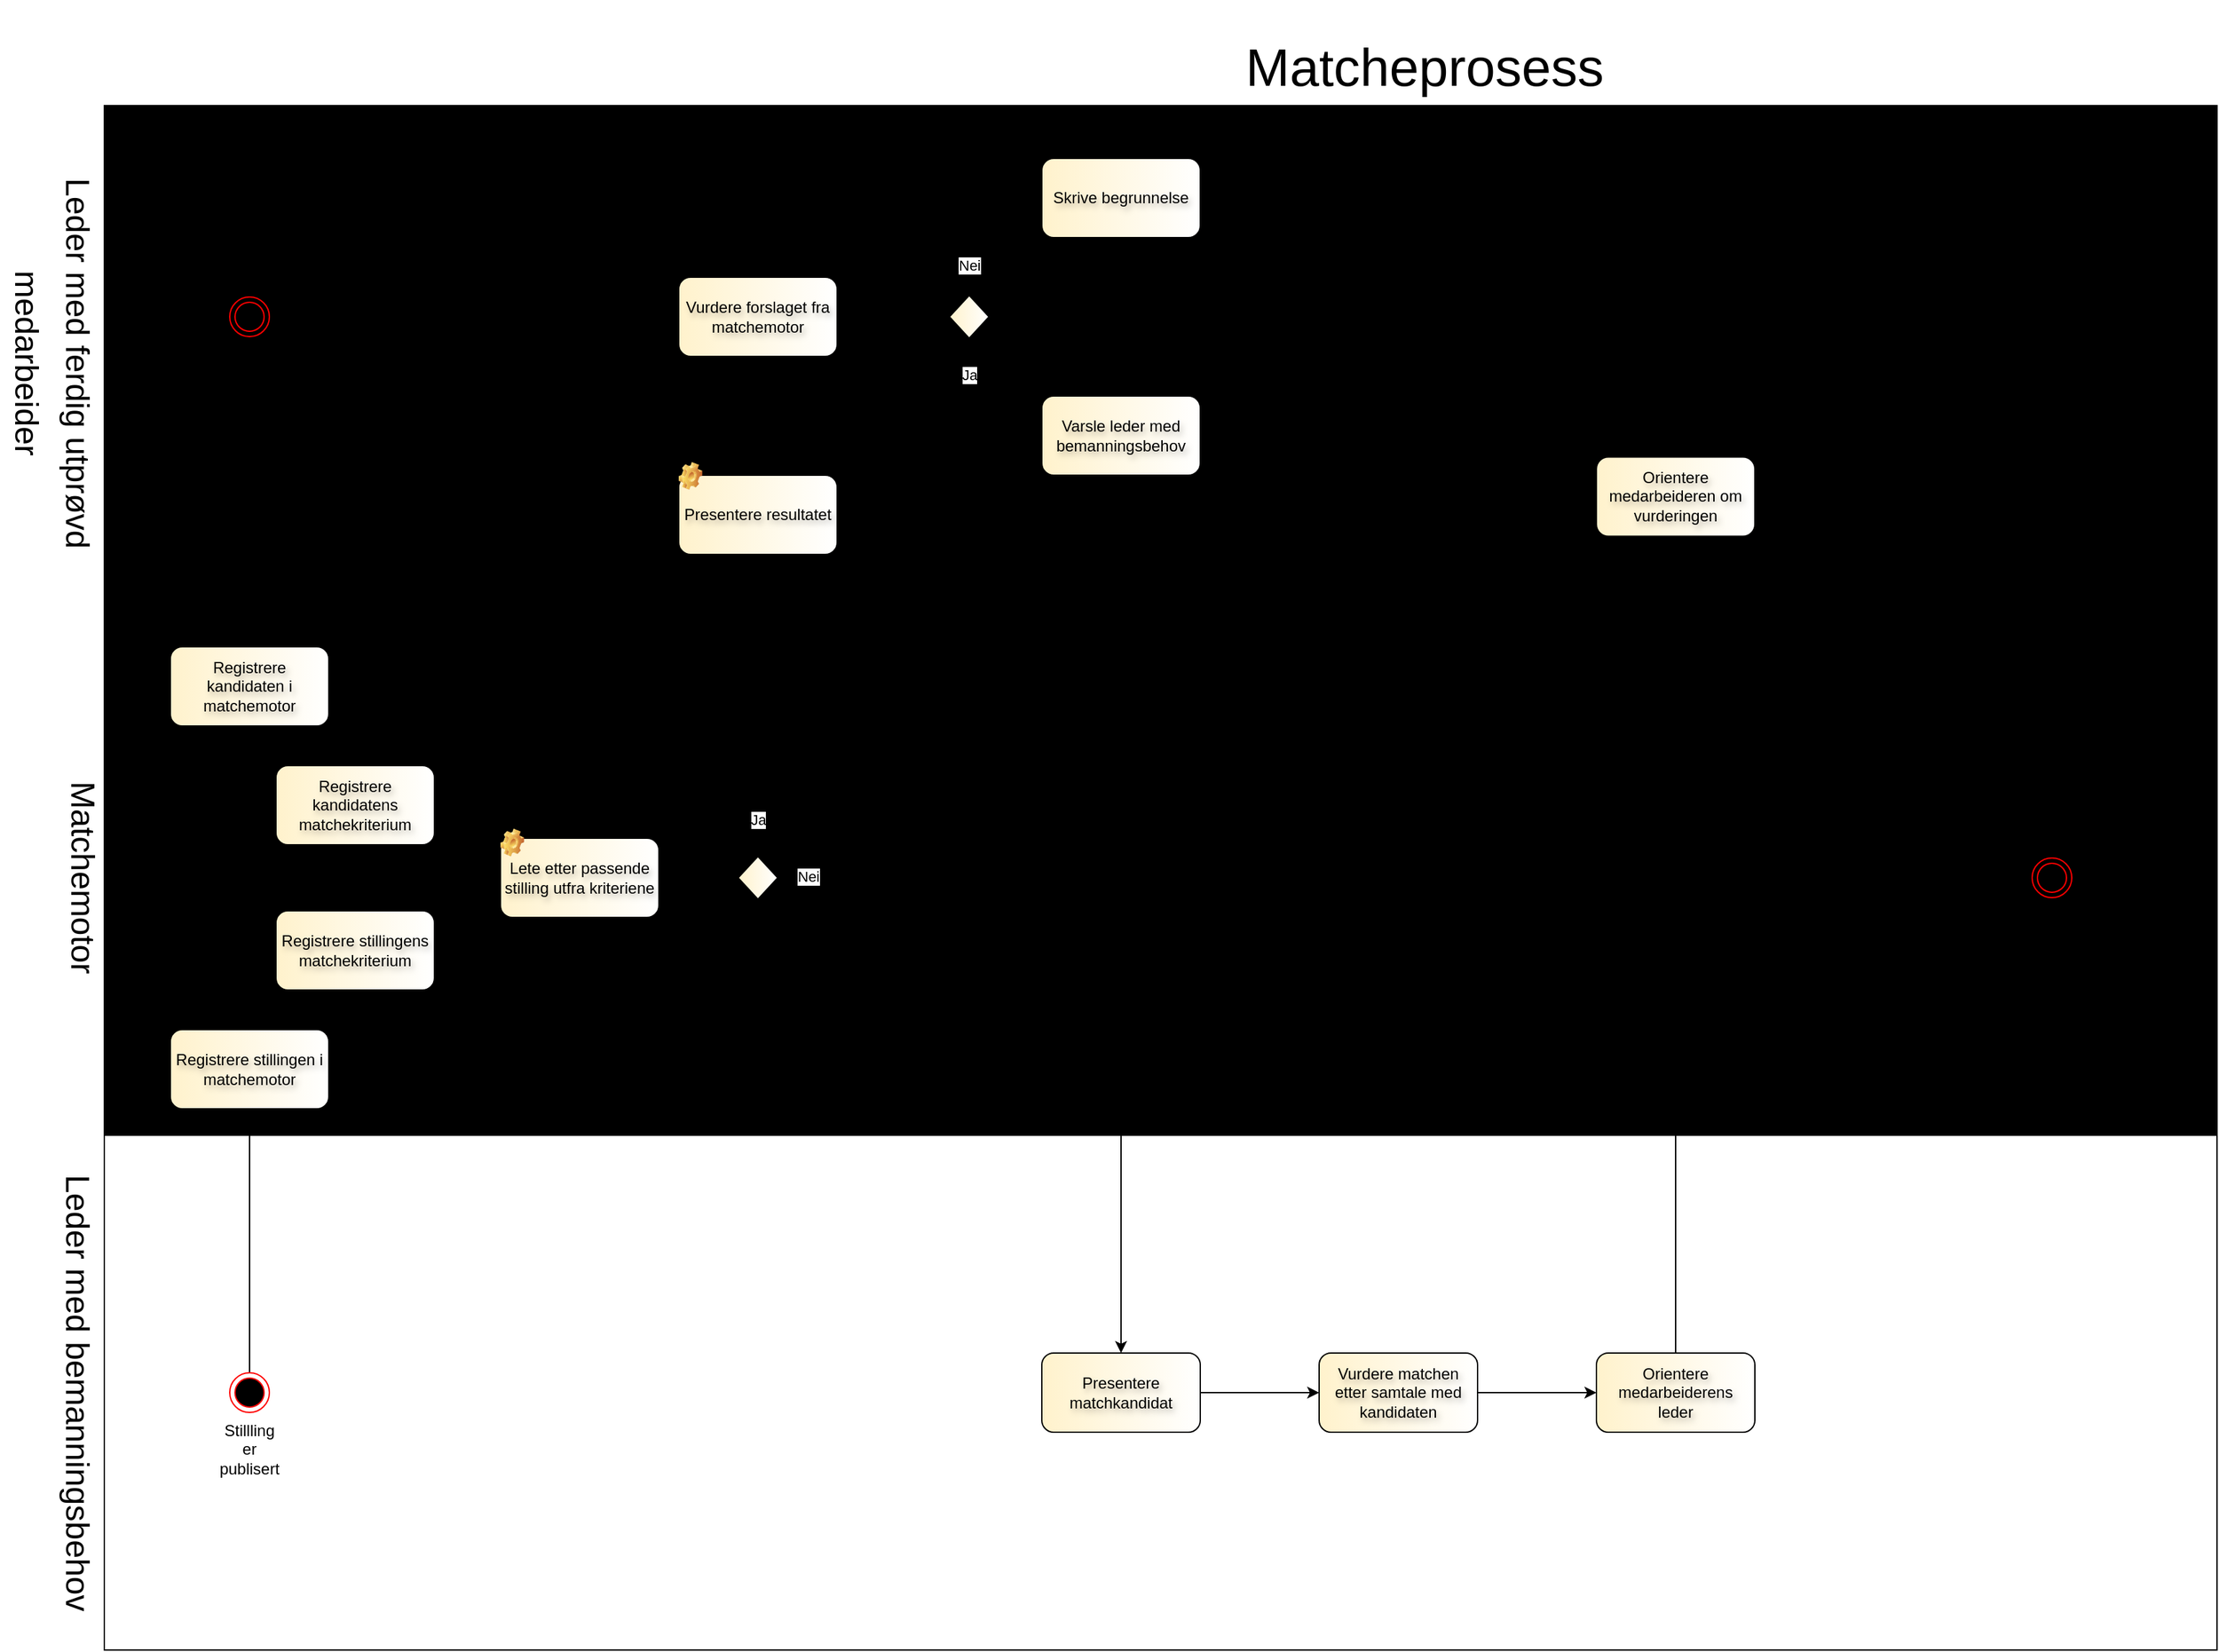<mxfile version="26.1.3">
  <diagram name="Page-1" id="7zgc7x_wNUAopuk2HleP">
    <mxGraphModel dx="6577" dy="2912" grid="1" gridSize="10" guides="1" tooltips="1" connect="1" arrows="1" fold="1" page="1" pageScale="1" pageWidth="827" pageHeight="1169" math="0" shadow="0">
      <root>
        <mxCell id="0" />
        <mxCell id="1" parent="0" />
        <mxCell id="ka8Jxv8DOYRjdWOTi-CZ-1" value="&lt;font style=&quot;font-size: 25px;&quot;&gt;Matchemotor&lt;/font&gt;" style="rounded=0;whiteSpace=wrap;html=1;labelPosition=left;verticalLabelPosition=middle;align=right;verticalAlign=middle;textDirection=vertical-rl;textShadow=0;gradientColor=light-dark(#ffffff, #ededed);" vertex="1" parent="1">
          <mxGeometry x="-840" y="-280" width="1600" height="390" as="geometry" />
        </mxCell>
        <mxCell id="ka8Jxv8DOYRjdWOTi-CZ-2" value="&lt;font style=&quot;font-size: 25px;&quot;&gt;Leder med ferdig utprøvd medarbeider&lt;/font&gt;" style="rounded=0;whiteSpace=wrap;html=1;labelPosition=left;verticalLabelPosition=middle;align=right;verticalAlign=middle;textDirection=vertical-rl;fontSize=32;gradientColor=light-dark(#ffffff, #ededed);" vertex="1" parent="1">
          <mxGeometry x="-840" y="-670" width="1600" height="390" as="geometry" />
        </mxCell>
        <mxCell id="ka8Jxv8DOYRjdWOTi-CZ-3" value="&lt;font style=&quot;font-size: 25px;&quot;&gt;Leder med bemanningsbehov&lt;/font&gt;" style="rounded=0;whiteSpace=wrap;html=1;labelPosition=left;verticalLabelPosition=middle;align=right;verticalAlign=middle;textDirection=vertical-rl;fontSize=32;" vertex="1" parent="1">
          <mxGeometry x="-840" y="110" width="1600" height="390" as="geometry" />
        </mxCell>
        <mxCell id="ka8Jxv8DOYRjdWOTi-CZ-4" value="" style="edgeStyle=orthogonalEdgeStyle;rounded=0;orthogonalLoop=1;jettySize=auto;html=1;" edge="1" parent="1" source="ka8Jxv8DOYRjdWOTi-CZ-5" target="ka8Jxv8DOYRjdWOTi-CZ-7">
          <mxGeometry relative="1" as="geometry" />
        </mxCell>
        <mxCell id="ka8Jxv8DOYRjdWOTi-CZ-5" value="Registrere kandidaten i matchemotor" style="rounded=1;whiteSpace=wrap;html=1;textShadow=1;labelBackgroundColor=none;fillColor=#fff2cc;strokeColor=#000000;gradientColor=#FFFFFF;gradientDirection=east;perimeterSpacing=0;spacing=4;" vertex="1" parent="1">
          <mxGeometry x="-790" y="-260" width="120" height="60" as="geometry" />
        </mxCell>
        <mxCell id="ka8Jxv8DOYRjdWOTi-CZ-6" value="" style="edgeStyle=orthogonalEdgeStyle;rounded=0;orthogonalLoop=1;jettySize=auto;html=1;" edge="1" parent="1" source="ka8Jxv8DOYRjdWOTi-CZ-7" target="ka8Jxv8DOYRjdWOTi-CZ-13">
          <mxGeometry relative="1" as="geometry" />
        </mxCell>
        <mxCell id="ka8Jxv8DOYRjdWOTi-CZ-7" value="Registrere kandidatens matchekriterium" style="rounded=1;whiteSpace=wrap;html=1;textShadow=1;labelBackgroundColor=none;fillColor=#fff2cc;strokeColor=#000000;gradientColor=#FFFFFF;gradientDirection=east;perimeterSpacing=0;spacing=4;" vertex="1" parent="1">
          <mxGeometry x="-710" y="-170" width="120" height="60" as="geometry" />
        </mxCell>
        <mxCell id="ka8Jxv8DOYRjdWOTi-CZ-8" value="" style="edgeStyle=orthogonalEdgeStyle;rounded=0;orthogonalLoop=1;jettySize=auto;html=1;" edge="1" parent="1" source="ka8Jxv8DOYRjdWOTi-CZ-9" target="ka8Jxv8DOYRjdWOTi-CZ-11">
          <mxGeometry relative="1" as="geometry" />
        </mxCell>
        <mxCell id="ka8Jxv8DOYRjdWOTi-CZ-9" value="Registrere stillingen i matchemotor" style="rounded=1;whiteSpace=wrap;html=1;textShadow=1;labelBackgroundColor=none;fillColor=#fff2cc;strokeColor=#000000;gradientColor=#FFFFFF;gradientDirection=east;perimeterSpacing=0;spacing=4;" vertex="1" parent="1">
          <mxGeometry x="-790" y="30" width="120" height="60" as="geometry" />
        </mxCell>
        <mxCell id="ka8Jxv8DOYRjdWOTi-CZ-10" value="" style="edgeStyle=orthogonalEdgeStyle;rounded=0;orthogonalLoop=1;jettySize=auto;html=1;" edge="1" parent="1" source="ka8Jxv8DOYRjdWOTi-CZ-11" target="ka8Jxv8DOYRjdWOTi-CZ-13">
          <mxGeometry relative="1" as="geometry" />
        </mxCell>
        <mxCell id="ka8Jxv8DOYRjdWOTi-CZ-11" value="Registrere stillingens matchekriterium" style="rounded=1;whiteSpace=wrap;html=1;textShadow=1;labelBackgroundColor=none;fillColor=#fff2cc;strokeColor=#000000;gradientColor=#FFFFFF;gradientDirection=east;perimeterSpacing=0;spacing=4;" vertex="1" parent="1">
          <mxGeometry x="-710" y="-60" width="120" height="60" as="geometry" />
        </mxCell>
        <mxCell id="ka8Jxv8DOYRjdWOTi-CZ-12" value="" style="edgeStyle=orthogonalEdgeStyle;rounded=0;orthogonalLoop=1;jettySize=auto;html=1;" edge="1" parent="1" source="ka8Jxv8DOYRjdWOTi-CZ-13" target="ka8Jxv8DOYRjdWOTi-CZ-22">
          <mxGeometry relative="1" as="geometry" />
        </mxCell>
        <mxCell id="ka8Jxv8DOYRjdWOTi-CZ-13" value="Lete etter passende stilling utfra kriteriene" style="rounded=1;whiteSpace=wrap;html=1;textShadow=1;labelBackgroundColor=none;fillColor=#fff2cc;strokeColor=#000000;gradientColor=#FFFFFF;gradientDirection=east;perimeterSpacing=0;spacing=4;" vertex="1" parent="1">
          <mxGeometry x="-540" y="-115" width="120" height="60" as="geometry" />
        </mxCell>
        <mxCell id="ka8Jxv8DOYRjdWOTi-CZ-14" value="" style="edgeStyle=orthogonalEdgeStyle;rounded=0;orthogonalLoop=1;jettySize=auto;html=1;entryX=0.5;entryY=0;entryDx=0;entryDy=0;" edge="1" parent="1" source="ka8Jxv8DOYRjdWOTi-CZ-15" target="ka8Jxv8DOYRjdWOTi-CZ-5">
          <mxGeometry relative="1" as="geometry">
            <mxPoint x="-730" y="-375" as="targetPoint" />
          </mxGeometry>
        </mxCell>
        <mxCell id="ka8Jxv8DOYRjdWOTi-CZ-15" value="Ferdig utprøvd medarbeider skal matches" style="ellipse;html=1;shape=endState;fillColor=#000000;strokeColor=#ff0000;labelPosition=center;verticalLabelPosition=top;align=center;verticalAlign=bottom;whiteSpace=wrap;" vertex="1" parent="1">
          <mxGeometry x="-745" y="-525" width="30" height="30" as="geometry" />
        </mxCell>
        <mxCell id="ka8Jxv8DOYRjdWOTi-CZ-16" value="" style="edgeStyle=orthogonalEdgeStyle;rounded=0;orthogonalLoop=1;jettySize=auto;html=1;" edge="1" parent="1" source="ka8Jxv8DOYRjdWOTi-CZ-17" target="ka8Jxv8DOYRjdWOTi-CZ-9">
          <mxGeometry relative="1" as="geometry" />
        </mxCell>
        <mxCell id="ka8Jxv8DOYRjdWOTi-CZ-17" value="Stillling er publisert" style="ellipse;html=1;shape=endState;fillColor=#000000;strokeColor=#ff0000;labelPosition=center;verticalLabelPosition=bottom;align=center;verticalAlign=top;whiteSpace=wrap;" vertex="1" parent="1">
          <mxGeometry x="-745" y="290" width="30" height="30" as="geometry" />
        </mxCell>
        <mxCell id="ka8Jxv8DOYRjdWOTi-CZ-18" value="" style="edgeStyle=orthogonalEdgeStyle;rounded=0;orthogonalLoop=1;jettySize=auto;html=1;entryX=0.5;entryY=1;entryDx=0;entryDy=0;" edge="1" parent="1" source="ka8Jxv8DOYRjdWOTi-CZ-22" target="ka8Jxv8DOYRjdWOTi-CZ-24">
          <mxGeometry relative="1" as="geometry">
            <mxPoint x="-345" y="-167.5" as="targetPoint" />
          </mxGeometry>
        </mxCell>
        <mxCell id="ka8Jxv8DOYRjdWOTi-CZ-19" value="Ja" style="edgeLabel;html=1;align=center;verticalAlign=middle;resizable=0;points=[];" vertex="1" connectable="0" parent="ka8Jxv8DOYRjdWOTi-CZ-18">
          <mxGeometry x="-0.539" relative="1" as="geometry">
            <mxPoint y="24" as="offset" />
          </mxGeometry>
        </mxCell>
        <mxCell id="ka8Jxv8DOYRjdWOTi-CZ-20" value="" style="edgeStyle=orthogonalEdgeStyle;rounded=0;orthogonalLoop=1;jettySize=auto;html=1;entryX=0;entryY=0.5;entryDx=0;entryDy=0;" edge="1" parent="1" source="ka8Jxv8DOYRjdWOTi-CZ-22" target="ka8Jxv8DOYRjdWOTi-CZ-53">
          <mxGeometry relative="1" as="geometry">
            <mxPoint x="-235" y="-85.0" as="targetPoint" />
          </mxGeometry>
        </mxCell>
        <mxCell id="ka8Jxv8DOYRjdWOTi-CZ-21" value="Nei" style="edgeLabel;html=1;align=center;verticalAlign=middle;resizable=0;points=[];" vertex="1" connectable="0" parent="ka8Jxv8DOYRjdWOTi-CZ-20">
          <mxGeometry x="-0.952" y="1" relative="1" as="geometry">
            <mxPoint as="offset" />
          </mxGeometry>
        </mxCell>
        <mxCell id="ka8Jxv8DOYRjdWOTi-CZ-22" value="Passende stilling funnet?" style="rhombus;whiteSpace=wrap;html=1;labelPosition=center;verticalLabelPosition=bottom;align=center;verticalAlign=top;gradientColor=#FFFFFF;gradientDirection=east;fillColor=#FFF2CC;" vertex="1" parent="1">
          <mxGeometry x="-360" y="-101.25" width="30" height="32.5" as="geometry" />
        </mxCell>
        <mxCell id="ka8Jxv8DOYRjdWOTi-CZ-23" value="" style="edgeStyle=orthogonalEdgeStyle;rounded=0;orthogonalLoop=1;jettySize=auto;html=1;" edge="1" parent="1" source="ka8Jxv8DOYRjdWOTi-CZ-24" target="ka8Jxv8DOYRjdWOTi-CZ-26">
          <mxGeometry relative="1" as="geometry" />
        </mxCell>
        <mxCell id="ka8Jxv8DOYRjdWOTi-CZ-24" value="Presentere resultatet" style="rounded=1;whiteSpace=wrap;html=1;textShadow=1;labelBackgroundColor=none;fillColor=#fff2cc;strokeColor=#000000;gradientColor=#FFFFFF;gradientDirection=east;perimeterSpacing=0;spacing=4;" vertex="1" parent="1">
          <mxGeometry x="-405" y="-390" width="120" height="60" as="geometry" />
        </mxCell>
        <mxCell id="ka8Jxv8DOYRjdWOTi-CZ-25" value="" style="edgeStyle=orthogonalEdgeStyle;rounded=0;orthogonalLoop=1;jettySize=auto;html=1;" edge="1" parent="1" source="ka8Jxv8DOYRjdWOTi-CZ-26" target="ka8Jxv8DOYRjdWOTi-CZ-31">
          <mxGeometry relative="1" as="geometry" />
        </mxCell>
        <mxCell id="ka8Jxv8DOYRjdWOTi-CZ-26" value="Vurdere forslaget fra matchemotor" style="rounded=1;whiteSpace=wrap;html=1;textShadow=1;labelBackgroundColor=none;fillColor=#fff2cc;strokeColor=#000000;gradientColor=#FFFFFF;gradientDirection=east;perimeterSpacing=0;spacing=4;" vertex="1" parent="1">
          <mxGeometry x="-405" y="-540" width="120" height="60" as="geometry" />
        </mxCell>
        <mxCell id="ka8Jxv8DOYRjdWOTi-CZ-27" value="" style="edgeStyle=orthogonalEdgeStyle;rounded=0;orthogonalLoop=1;jettySize=auto;html=1;entryX=0;entryY=0.5;entryDx=0;entryDy=0;" edge="1" parent="1" source="ka8Jxv8DOYRjdWOTi-CZ-31" target="ka8Jxv8DOYRjdWOTi-CZ-35">
          <mxGeometry relative="1" as="geometry">
            <mxPoint x="-185" y="-606.25" as="targetPoint" />
            <Array as="points">
              <mxPoint x="-185" y="-600" />
            </Array>
          </mxGeometry>
        </mxCell>
        <mxCell id="ka8Jxv8DOYRjdWOTi-CZ-28" value="Nei" style="edgeLabel;html=1;align=center;verticalAlign=middle;resizable=0;points=[];" vertex="1" connectable="0" parent="ka8Jxv8DOYRjdWOTi-CZ-27">
          <mxGeometry x="-0.27" y="-1" relative="1" as="geometry">
            <mxPoint x="-1" y="24" as="offset" />
          </mxGeometry>
        </mxCell>
        <mxCell id="ka8Jxv8DOYRjdWOTi-CZ-29" value="" style="edgeStyle=orthogonalEdgeStyle;rounded=0;orthogonalLoop=1;jettySize=auto;html=1;entryX=0.008;entryY=0.614;entryDx=0;entryDy=0;entryPerimeter=0;" edge="1" parent="1" source="ka8Jxv8DOYRjdWOTi-CZ-31" target="ka8Jxv8DOYRjdWOTi-CZ-33">
          <mxGeometry relative="1" as="geometry">
            <mxPoint x="-185" y="-397.5" as="targetPoint" />
            <Array as="points">
              <mxPoint x="-185" y="-413" />
            </Array>
          </mxGeometry>
        </mxCell>
        <mxCell id="ka8Jxv8DOYRjdWOTi-CZ-30" value="Ja" style="edgeLabel;html=1;align=center;verticalAlign=middle;resizable=0;points=[];" vertex="1" connectable="0" parent="ka8Jxv8DOYRjdWOTi-CZ-29">
          <mxGeometry x="-0.591" relative="1" as="geometry">
            <mxPoint y="-1" as="offset" />
          </mxGeometry>
        </mxCell>
        <mxCell id="ka8Jxv8DOYRjdWOTi-CZ-31" value="Er stillingen aktuell?" style="rhombus;whiteSpace=wrap;html=1;labelPosition=right;verticalLabelPosition=middle;align=left;verticalAlign=middle;gradientColor=#FFFFFF;gradientDirection=east;fillColor=#FFF2CC;" vertex="1" parent="1">
          <mxGeometry x="-200" y="-526.25" width="30" height="32.5" as="geometry" />
        </mxCell>
        <mxCell id="ka8Jxv8DOYRjdWOTi-CZ-32" value="" style="edgeStyle=orthogonalEdgeStyle;rounded=0;orthogonalLoop=1;jettySize=auto;html=1;entryX=0.5;entryY=0;entryDx=0;entryDy=0;" edge="1" parent="1" source="ka8Jxv8DOYRjdWOTi-CZ-33" target="ka8Jxv8DOYRjdWOTi-CZ-37">
          <mxGeometry relative="1" as="geometry" />
        </mxCell>
        <mxCell id="ka8Jxv8DOYRjdWOTi-CZ-33" value="Varsle leder med bemanningsbehov" style="rounded=1;whiteSpace=wrap;html=1;textShadow=1;labelBackgroundColor=none;fillColor=#fff2cc;strokeColor=#000000;gradientColor=#FFFFFF;gradientDirection=east;perimeterSpacing=0;spacing=4;" vertex="1" parent="1">
          <mxGeometry x="-130" y="-450" width="120" height="60" as="geometry" />
        </mxCell>
        <mxCell id="ka8Jxv8DOYRjdWOTi-CZ-34" value="" style="edgeStyle=orthogonalEdgeStyle;rounded=0;orthogonalLoop=1;jettySize=auto;html=1;entryX=0.5;entryY=0;entryDx=0;entryDy=0;" edge="1" parent="1" source="ka8Jxv8DOYRjdWOTi-CZ-35" target="ka8Jxv8DOYRjdWOTi-CZ-53">
          <mxGeometry relative="1" as="geometry">
            <mxPoint x="130" y="-600" as="targetPoint" />
          </mxGeometry>
        </mxCell>
        <mxCell id="ka8Jxv8DOYRjdWOTi-CZ-35" value="Skrive begrunnelse" style="rounded=1;whiteSpace=wrap;html=1;textShadow=1;labelBackgroundColor=none;fillColor=#fff2cc;strokeColor=#000000;gradientColor=#FFFFFF;gradientDirection=east;perimeterSpacing=0;spacing=4;" vertex="1" parent="1">
          <mxGeometry x="-130" y="-630" width="120" height="60" as="geometry" />
        </mxCell>
        <mxCell id="ka8Jxv8DOYRjdWOTi-CZ-36" value="" style="edgeStyle=orthogonalEdgeStyle;rounded=0;orthogonalLoop=1;jettySize=auto;html=1;entryX=0;entryY=0.5;entryDx=0;entryDy=0;" edge="1" parent="1" source="ka8Jxv8DOYRjdWOTi-CZ-37" target="ka8Jxv8DOYRjdWOTi-CZ-39">
          <mxGeometry relative="1" as="geometry">
            <mxPoint x="70" y="305" as="targetPoint" />
          </mxGeometry>
        </mxCell>
        <mxCell id="ka8Jxv8DOYRjdWOTi-CZ-37" value="Presentere matchkandidat" style="rounded=1;whiteSpace=wrap;html=1;textShadow=1;labelBackgroundColor=none;fillColor=#fff2cc;strokeColor=#000000;gradientColor=#FFFFFF;gradientDirection=east;perimeterSpacing=0;spacing=4;" vertex="1" parent="1">
          <mxGeometry x="-130" y="275" width="120" height="60" as="geometry" />
        </mxCell>
        <mxCell id="ka8Jxv8DOYRjdWOTi-CZ-39" value="Vurdere matchen etter samtale med kandidaten" style="rounded=1;whiteSpace=wrap;html=1;textShadow=1;labelBackgroundColor=none;fillColor=#fff2cc;strokeColor=#000000;gradientColor=#FFFFFF;gradientDirection=east;perimeterSpacing=0;spacing=4;" vertex="1" parent="1">
          <mxGeometry x="80" y="275" width="120" height="60" as="geometry" />
        </mxCell>
        <mxCell id="ka8Jxv8DOYRjdWOTi-CZ-47" value="" style="edgeStyle=orthogonalEdgeStyle;rounded=0;orthogonalLoop=1;jettySize=auto;html=1;entryX=0;entryY=0.5;entryDx=0;entryDy=0;exitX=1;exitY=0.5;exitDx=0;exitDy=0;" edge="1" parent="1" source="ka8Jxv8DOYRjdWOTi-CZ-39" target="ka8Jxv8DOYRjdWOTi-CZ-50">
          <mxGeometry relative="1" as="geometry">
            <mxPoint x="635" y="305" as="targetPoint" />
            <mxPoint x="495" y="305" as="sourcePoint" />
          </mxGeometry>
        </mxCell>
        <mxCell id="ka8Jxv8DOYRjdWOTi-CZ-49" value="" style="edgeStyle=orthogonalEdgeStyle;rounded=0;orthogonalLoop=1;jettySize=auto;html=1;entryX=0.5;entryY=1;entryDx=0;entryDy=0;" edge="1" parent="1" source="ka8Jxv8DOYRjdWOTi-CZ-50" target="ka8Jxv8DOYRjdWOTi-CZ-52">
          <mxGeometry relative="1" as="geometry">
            <mxPoint x="710" y="205" as="targetPoint" />
          </mxGeometry>
        </mxCell>
        <mxCell id="ka8Jxv8DOYRjdWOTi-CZ-50" value="Orientere medarbeiderens leder" style="rounded=1;whiteSpace=wrap;html=1;textShadow=1;labelBackgroundColor=none;fillColor=#fff2cc;strokeColor=#000000;gradientColor=#FFFFFF;gradientDirection=east;perimeterSpacing=0;spacing=4;" vertex="1" parent="1">
          <mxGeometry x="290" y="275" width="120" height="60" as="geometry" />
        </mxCell>
        <mxCell id="ka8Jxv8DOYRjdWOTi-CZ-51" value="" style="edgeStyle=orthogonalEdgeStyle;rounded=0;orthogonalLoop=1;jettySize=auto;html=1;entryX=0.5;entryY=0;entryDx=0;entryDy=0;" edge="1" parent="1" source="ka8Jxv8DOYRjdWOTi-CZ-52" target="ka8Jxv8DOYRjdWOTi-CZ-53">
          <mxGeometry relative="1" as="geometry">
            <mxPoint x="910" y="-373.75" as="targetPoint" />
          </mxGeometry>
        </mxCell>
        <mxCell id="ka8Jxv8DOYRjdWOTi-CZ-52" value="Orientere medarbeideren om vurderingen" style="rounded=1;whiteSpace=wrap;html=1;textShadow=1;labelBackgroundColor=none;fillColor=#fff2cc;strokeColor=#000000;gradientColor=#FFFFFF;gradientDirection=east;perimeterSpacing=0;spacing=4;" vertex="1" parent="1">
          <mxGeometry x="290" y="-403.75" width="120" height="60" as="geometry" />
        </mxCell>
        <mxCell id="ka8Jxv8DOYRjdWOTi-CZ-53" value="" style="ellipse;html=1;shape=endState;fillColor=#000000;strokeColor=#ff0000;labelPosition=center;verticalLabelPosition=top;align=center;verticalAlign=bottom;whiteSpace=wrap;" vertex="1" parent="1">
          <mxGeometry x="620" y="-100" width="30" height="30" as="geometry" />
        </mxCell>
        <mxCell id="ka8Jxv8DOYRjdWOTi-CZ-54" value="" style="shape=image;html=1;verticalLabelPosition=bottom;verticalAlign=top;imageAspect=1;aspect=fixed;image=img/clipart/Gear_128x128.png" vertex="1" parent="1">
          <mxGeometry x="-540" y="-122.25" width="17.9" height="21" as="geometry" />
        </mxCell>
        <mxCell id="ka8Jxv8DOYRjdWOTi-CZ-55" value="" style="shape=image;html=1;verticalLabelPosition=bottom;verticalAlign=top;imageAspect=1;aspect=fixed;image=img/clipart/Gear_128x128.png" vertex="1" parent="1">
          <mxGeometry x="-405" y="-400" width="17.9" height="21" as="geometry" />
        </mxCell>
        <mxCell id="ka8Jxv8DOYRjdWOTi-CZ-56" value="&lt;font style=&quot;font-size: 40px;&quot;&gt;Matcheprosess&lt;/font&gt;" style="text;html=1;align=center;verticalAlign=middle;whiteSpace=wrap;rounded=0;" vertex="1" parent="1">
          <mxGeometry x="-10" y="-750" width="340" height="100" as="geometry" />
        </mxCell>
      </root>
    </mxGraphModel>
  </diagram>
</mxfile>

